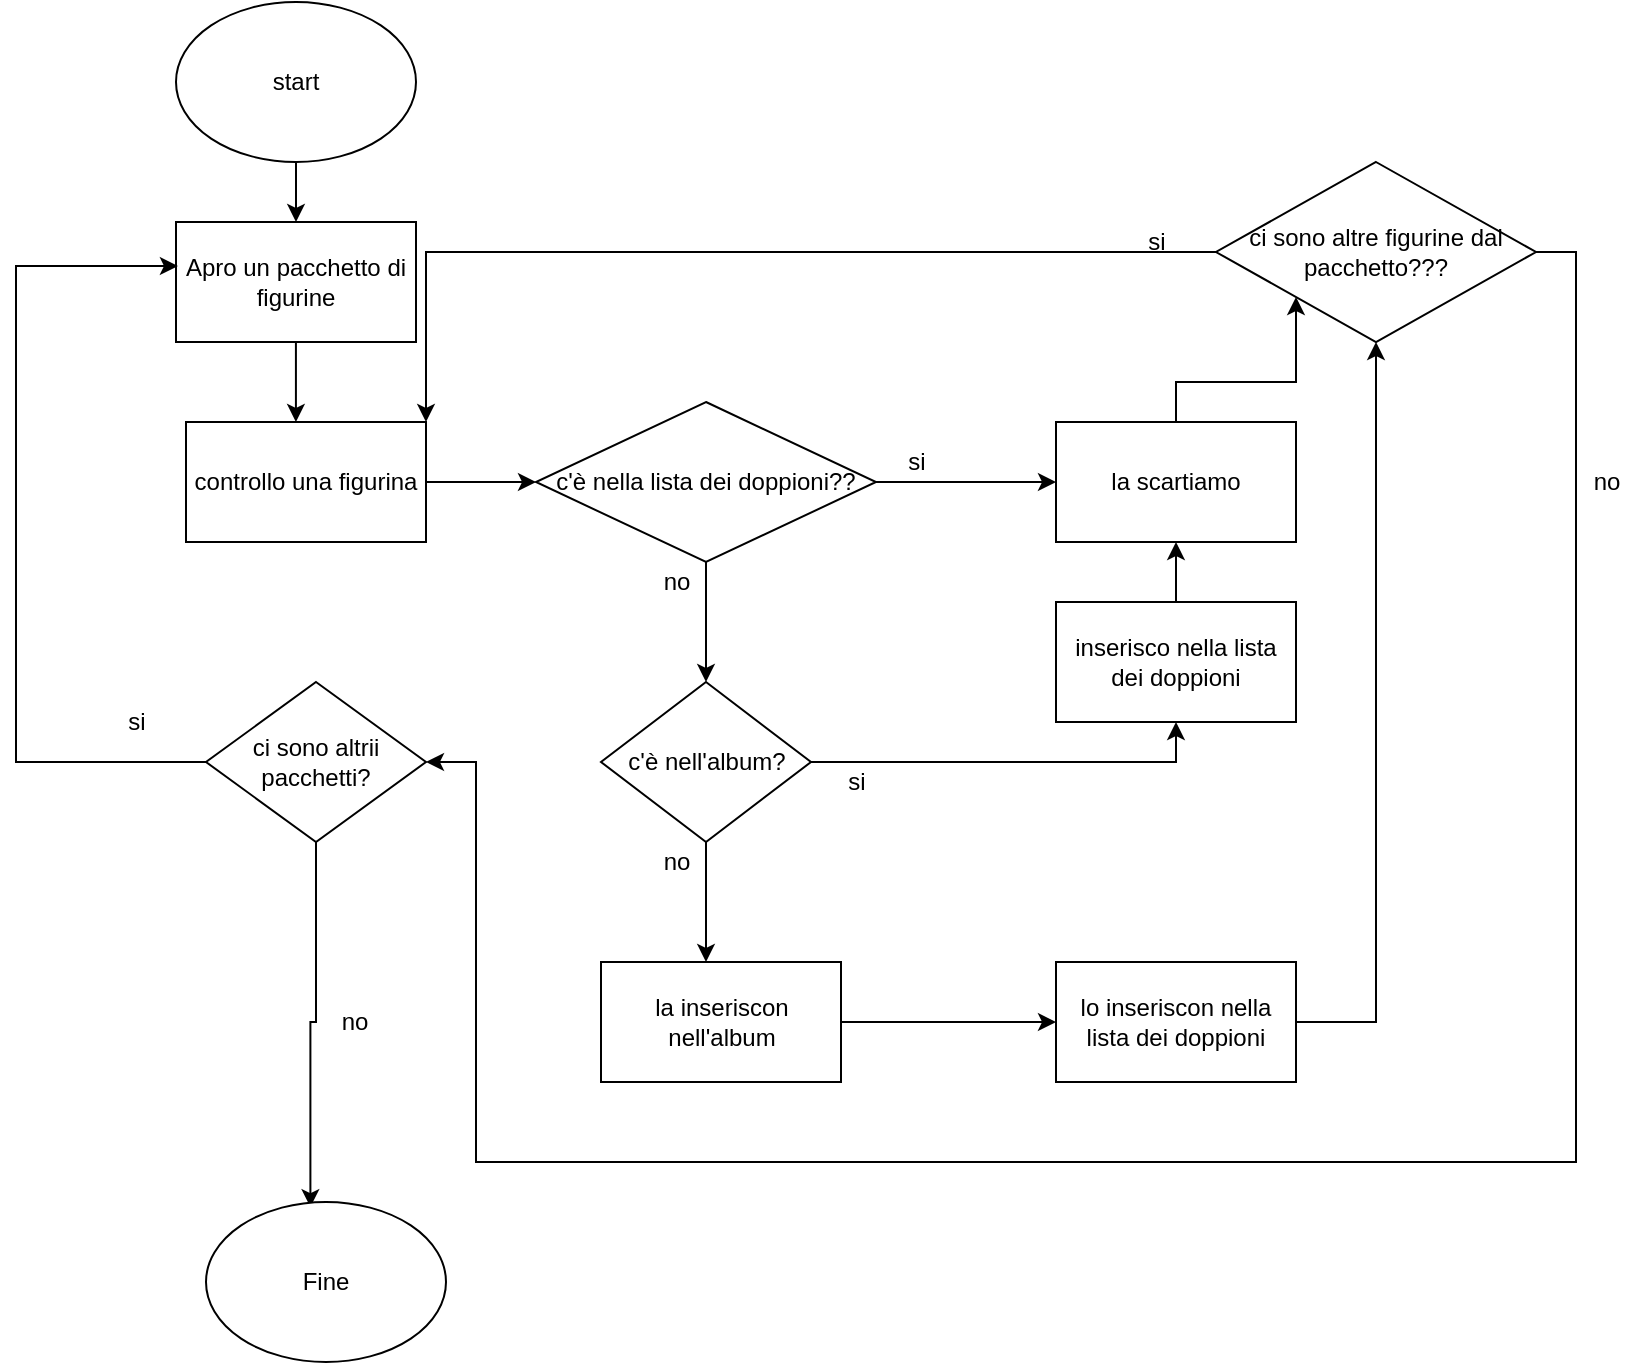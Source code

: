 <mxfile version="15.7.4" type="device"><diagram id="uFy9TQjGwmGocKcdyH02" name="Page-1"><mxGraphModel dx="1150" dy="746" grid="1" gridSize="10" guides="1" tooltips="1" connect="1" arrows="1" fold="1" page="1" pageScale="1" pageWidth="827" pageHeight="1169" math="0" shadow="0"><root><mxCell id="0"/><mxCell id="1" parent="0"/><mxCell id="XqLgRhcGZjyyE3r2Hg8L-5" style="edgeStyle=orthogonalEdgeStyle;rounded=0;orthogonalLoop=1;jettySize=auto;html=1;exitX=0.5;exitY=1;exitDx=0;exitDy=0;" edge="1" parent="1" source="XqLgRhcGZjyyE3r2Hg8L-4" target="XqLgRhcGZjyyE3r2Hg8L-6"><mxGeometry relative="1" as="geometry"><mxPoint x="400" y="150" as="targetPoint"/></mxGeometry></mxCell><mxCell id="XqLgRhcGZjyyE3r2Hg8L-4" value="start" style="ellipse;whiteSpace=wrap;html=1;" vertex="1" parent="1"><mxGeometry x="340" y="10" width="120" height="80" as="geometry"/></mxCell><mxCell id="XqLgRhcGZjyyE3r2Hg8L-45" style="edgeStyle=orthogonalEdgeStyle;rounded=0;orthogonalLoop=1;jettySize=auto;html=1;entryX=0.458;entryY=0;entryDx=0;entryDy=0;entryPerimeter=0;" edge="1" parent="1" source="XqLgRhcGZjyyE3r2Hg8L-6" target="XqLgRhcGZjyyE3r2Hg8L-15"><mxGeometry relative="1" as="geometry"><mxPoint x="400" y="210" as="targetPoint"/></mxGeometry></mxCell><mxCell id="XqLgRhcGZjyyE3r2Hg8L-6" value="Apro un pacchetto di figurine" style="rounded=0;whiteSpace=wrap;html=1;" vertex="1" parent="1"><mxGeometry x="340" y="120" width="120" height="60" as="geometry"/></mxCell><mxCell id="XqLgRhcGZjyyE3r2Hg8L-9" style="edgeStyle=orthogonalEdgeStyle;rounded=0;orthogonalLoop=1;jettySize=auto;html=1;exitX=0;exitY=0.5;exitDx=0;exitDy=0;entryX=0.008;entryY=0.367;entryDx=0;entryDy=0;entryPerimeter=0;" edge="1" parent="1" source="XqLgRhcGZjyyE3r2Hg8L-8" target="XqLgRhcGZjyyE3r2Hg8L-6"><mxGeometry relative="1" as="geometry"><mxPoint x="330" y="140" as="targetPoint"/><Array as="points"><mxPoint x="260" y="390"/><mxPoint x="260" y="142"/></Array></mxGeometry></mxCell><mxCell id="XqLgRhcGZjyyE3r2Hg8L-58" style="edgeStyle=orthogonalEdgeStyle;rounded=0;orthogonalLoop=1;jettySize=auto;html=1;exitX=0.5;exitY=1;exitDx=0;exitDy=0;entryX=0.435;entryY=0.032;entryDx=0;entryDy=0;entryPerimeter=0;" edge="1" parent="1" source="XqLgRhcGZjyyE3r2Hg8L-8" target="XqLgRhcGZjyyE3r2Hg8L-13"><mxGeometry relative="1" as="geometry"/></mxCell><mxCell id="XqLgRhcGZjyyE3r2Hg8L-8" value="ci sono altrii pacchetti?" style="rhombus;whiteSpace=wrap;html=1;" vertex="1" parent="1"><mxGeometry x="355" y="350" width="110" height="80" as="geometry"/></mxCell><mxCell id="XqLgRhcGZjyyE3r2Hg8L-10" value="si" style="text;html=1;align=center;verticalAlign=middle;resizable=0;points=[];autosize=1;strokeColor=none;fillColor=none;" vertex="1" parent="1"><mxGeometry x="310" y="360" width="20" height="20" as="geometry"/></mxCell><mxCell id="XqLgRhcGZjyyE3r2Hg8L-13" value="Fine" style="ellipse;whiteSpace=wrap;html=1;" vertex="1" parent="1"><mxGeometry x="355" y="610" width="120" height="80" as="geometry"/></mxCell><mxCell id="XqLgRhcGZjyyE3r2Hg8L-17" style="edgeStyle=orthogonalEdgeStyle;rounded=0;orthogonalLoop=1;jettySize=auto;html=1;exitX=1;exitY=0.5;exitDx=0;exitDy=0;" edge="1" parent="1" source="XqLgRhcGZjyyE3r2Hg8L-15" target="XqLgRhcGZjyyE3r2Hg8L-18"><mxGeometry relative="1" as="geometry"><mxPoint x="560" y="250" as="targetPoint"/></mxGeometry></mxCell><mxCell id="XqLgRhcGZjyyE3r2Hg8L-15" value="controllo una figurina" style="rounded=0;whiteSpace=wrap;html=1;" vertex="1" parent="1"><mxGeometry x="345" y="220" width="120" height="60" as="geometry"/></mxCell><mxCell id="XqLgRhcGZjyyE3r2Hg8L-19" style="edgeStyle=orthogonalEdgeStyle;rounded=0;orthogonalLoop=1;jettySize=auto;html=1;exitX=0.5;exitY=1;exitDx=0;exitDy=0;" edge="1" parent="1" source="XqLgRhcGZjyyE3r2Hg8L-18"><mxGeometry relative="1" as="geometry"><mxPoint x="605" y="350" as="targetPoint"/></mxGeometry></mxCell><mxCell id="XqLgRhcGZjyyE3r2Hg8L-55" style="edgeStyle=orthogonalEdgeStyle;rounded=0;orthogonalLoop=1;jettySize=auto;html=1;exitX=1;exitY=0.5;exitDx=0;exitDy=0;entryX=0;entryY=0.5;entryDx=0;entryDy=0;" edge="1" parent="1" source="XqLgRhcGZjyyE3r2Hg8L-18" target="XqLgRhcGZjyyE3r2Hg8L-25"><mxGeometry relative="1" as="geometry"/></mxCell><mxCell id="XqLgRhcGZjyyE3r2Hg8L-18" value="c'è nella lista dei doppioni??" style="rhombus;whiteSpace=wrap;html=1;" vertex="1" parent="1"><mxGeometry x="520" y="210" width="170" height="80" as="geometry"/></mxCell><mxCell id="XqLgRhcGZjyyE3r2Hg8L-20" value="no" style="text;html=1;align=center;verticalAlign=middle;resizable=0;points=[];autosize=1;strokeColor=none;fillColor=none;" vertex="1" parent="1"><mxGeometry x="575" y="290" width="30" height="20" as="geometry"/></mxCell><mxCell id="XqLgRhcGZjyyE3r2Hg8L-23" value="si" style="text;html=1;align=center;verticalAlign=middle;resizable=0;points=[];autosize=1;strokeColor=none;fillColor=none;" vertex="1" parent="1"><mxGeometry x="700" y="230" width="20" height="20" as="geometry"/></mxCell><mxCell id="XqLgRhcGZjyyE3r2Hg8L-27" style="edgeStyle=orthogonalEdgeStyle;rounded=0;orthogonalLoop=1;jettySize=auto;html=1;exitX=0.5;exitY=1;exitDx=0;exitDy=0;" edge="1" parent="1" source="XqLgRhcGZjyyE3r2Hg8L-24"><mxGeometry relative="1" as="geometry"><mxPoint x="605" y="490" as="targetPoint"/></mxGeometry></mxCell><mxCell id="XqLgRhcGZjyyE3r2Hg8L-51" style="edgeStyle=orthogonalEdgeStyle;rounded=0;orthogonalLoop=1;jettySize=auto;html=1;exitX=1;exitY=0.5;exitDx=0;exitDy=0;entryX=0.5;entryY=1;entryDx=0;entryDy=0;" edge="1" parent="1" source="XqLgRhcGZjyyE3r2Hg8L-24" target="XqLgRhcGZjyyE3r2Hg8L-31"><mxGeometry relative="1" as="geometry"/></mxCell><mxCell id="XqLgRhcGZjyyE3r2Hg8L-24" value="c'è nell'album?" style="rhombus;whiteSpace=wrap;html=1;" vertex="1" parent="1"><mxGeometry x="552.5" y="350" width="105" height="80" as="geometry"/></mxCell><mxCell id="XqLgRhcGZjyyE3r2Hg8L-54" style="edgeStyle=orthogonalEdgeStyle;rounded=0;orthogonalLoop=1;jettySize=auto;html=1;exitX=0.5;exitY=0;exitDx=0;exitDy=0;entryX=0;entryY=1;entryDx=0;entryDy=0;" edge="1" parent="1" source="XqLgRhcGZjyyE3r2Hg8L-25" target="XqLgRhcGZjyyE3r2Hg8L-36"><mxGeometry relative="1" as="geometry"/></mxCell><mxCell id="XqLgRhcGZjyyE3r2Hg8L-25" value="la scartiamo" style="rounded=0;whiteSpace=wrap;html=1;" vertex="1" parent="1"><mxGeometry x="780" y="220" width="120" height="60" as="geometry"/></mxCell><mxCell id="XqLgRhcGZjyyE3r2Hg8L-28" value="no" style="text;html=1;align=center;verticalAlign=middle;resizable=0;points=[];autosize=1;strokeColor=none;fillColor=none;" vertex="1" parent="1"><mxGeometry x="575" y="430" width="30" height="20" as="geometry"/></mxCell><mxCell id="XqLgRhcGZjyyE3r2Hg8L-29" value="si" style="text;html=1;align=center;verticalAlign=middle;resizable=0;points=[];autosize=1;strokeColor=none;fillColor=none;" vertex="1" parent="1"><mxGeometry x="670" y="390" width="20" height="20" as="geometry"/></mxCell><mxCell id="XqLgRhcGZjyyE3r2Hg8L-50" style="edgeStyle=orthogonalEdgeStyle;rounded=0;orthogonalLoop=1;jettySize=auto;html=1;exitX=0.5;exitY=0;exitDx=0;exitDy=0;entryX=0.5;entryY=1;entryDx=0;entryDy=0;" edge="1" parent="1" source="XqLgRhcGZjyyE3r2Hg8L-31" target="XqLgRhcGZjyyE3r2Hg8L-25"><mxGeometry relative="1" as="geometry"/></mxCell><mxCell id="XqLgRhcGZjyyE3r2Hg8L-31" value="inserisco nella lista dei doppioni" style="rounded=0;whiteSpace=wrap;html=1;" vertex="1" parent="1"><mxGeometry x="780" y="310" width="120" height="60" as="geometry"/></mxCell><mxCell id="XqLgRhcGZjyyE3r2Hg8L-48" style="edgeStyle=orthogonalEdgeStyle;rounded=0;orthogonalLoop=1;jettySize=auto;html=1;exitX=1;exitY=0.5;exitDx=0;exitDy=0;" edge="1" parent="1" source="XqLgRhcGZjyyE3r2Hg8L-32" target="XqLgRhcGZjyyE3r2Hg8L-42"><mxGeometry relative="1" as="geometry"/></mxCell><mxCell id="XqLgRhcGZjyyE3r2Hg8L-32" value="la inseriscon nell'album" style="rounded=0;whiteSpace=wrap;html=1;" vertex="1" parent="1"><mxGeometry x="552.5" y="490" width="120" height="60" as="geometry"/></mxCell><mxCell id="XqLgRhcGZjyyE3r2Hg8L-38" style="edgeStyle=orthogonalEdgeStyle;rounded=0;orthogonalLoop=1;jettySize=auto;html=1;exitX=0;exitY=0.5;exitDx=0;exitDy=0;entryX=1;entryY=0;entryDx=0;entryDy=0;" edge="1" parent="1" source="XqLgRhcGZjyyE3r2Hg8L-36" target="XqLgRhcGZjyyE3r2Hg8L-15"><mxGeometry relative="1" as="geometry"/></mxCell><mxCell id="XqLgRhcGZjyyE3r2Hg8L-52" style="edgeStyle=orthogonalEdgeStyle;rounded=0;orthogonalLoop=1;jettySize=auto;html=1;exitX=1;exitY=0.5;exitDx=0;exitDy=0;entryX=1;entryY=0.5;entryDx=0;entryDy=0;" edge="1" parent="1" source="XqLgRhcGZjyyE3r2Hg8L-36" target="XqLgRhcGZjyyE3r2Hg8L-8"><mxGeometry relative="1" as="geometry"><Array as="points"><mxPoint x="1040" y="135"/><mxPoint x="1040" y="590"/><mxPoint x="490" y="590"/><mxPoint x="490" y="390"/></Array></mxGeometry></mxCell><mxCell id="XqLgRhcGZjyyE3r2Hg8L-36" value="ci sono altre figurine dal pacchetto???" style="rhombus;whiteSpace=wrap;html=1;" vertex="1" parent="1"><mxGeometry x="860" y="90" width="160" height="90" as="geometry"/></mxCell><mxCell id="XqLgRhcGZjyyE3r2Hg8L-40" value="no" style="text;html=1;align=center;verticalAlign=middle;resizable=0;points=[];autosize=1;strokeColor=none;fillColor=none;" vertex="1" parent="1"><mxGeometry x="1040" y="240" width="30" height="20" as="geometry"/></mxCell><mxCell id="XqLgRhcGZjyyE3r2Hg8L-41" value="si" style="text;html=1;align=center;verticalAlign=middle;resizable=0;points=[];autosize=1;strokeColor=none;fillColor=none;" vertex="1" parent="1"><mxGeometry x="820" y="120" width="20" height="20" as="geometry"/></mxCell><mxCell id="XqLgRhcGZjyyE3r2Hg8L-53" style="edgeStyle=orthogonalEdgeStyle;rounded=0;orthogonalLoop=1;jettySize=auto;html=1;exitX=1;exitY=0.5;exitDx=0;exitDy=0;entryX=0.5;entryY=1;entryDx=0;entryDy=0;" edge="1" parent="1" source="XqLgRhcGZjyyE3r2Hg8L-42" target="XqLgRhcGZjyyE3r2Hg8L-36"><mxGeometry relative="1" as="geometry"/></mxCell><mxCell id="XqLgRhcGZjyyE3r2Hg8L-42" value="lo inseriscon nella lista dei doppioni" style="rounded=0;whiteSpace=wrap;html=1;" vertex="1" parent="1"><mxGeometry x="780" y="490" width="120" height="60" as="geometry"/></mxCell><mxCell id="XqLgRhcGZjyyE3r2Hg8L-43" value="no" style="text;html=1;align=center;verticalAlign=middle;resizable=0;points=[];autosize=1;strokeColor=none;fillColor=none;" vertex="1" parent="1"><mxGeometry x="414" y="510" width="30" height="20" as="geometry"/></mxCell></root></mxGraphModel></diagram></mxfile>